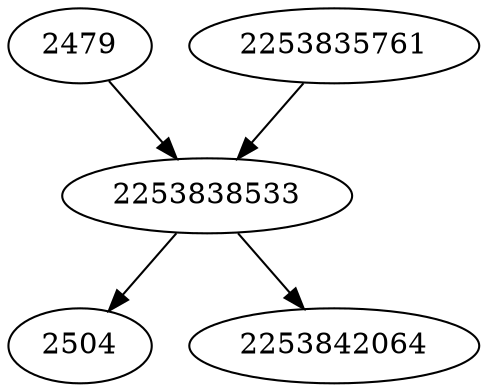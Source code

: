 strict digraph  {
2253838533;
2504;
2479;
2253842064;
2253835761;
2253838533 -> 2253842064;
2253838533 -> 2504;
2479 -> 2253838533;
2253835761 -> 2253838533;
}
